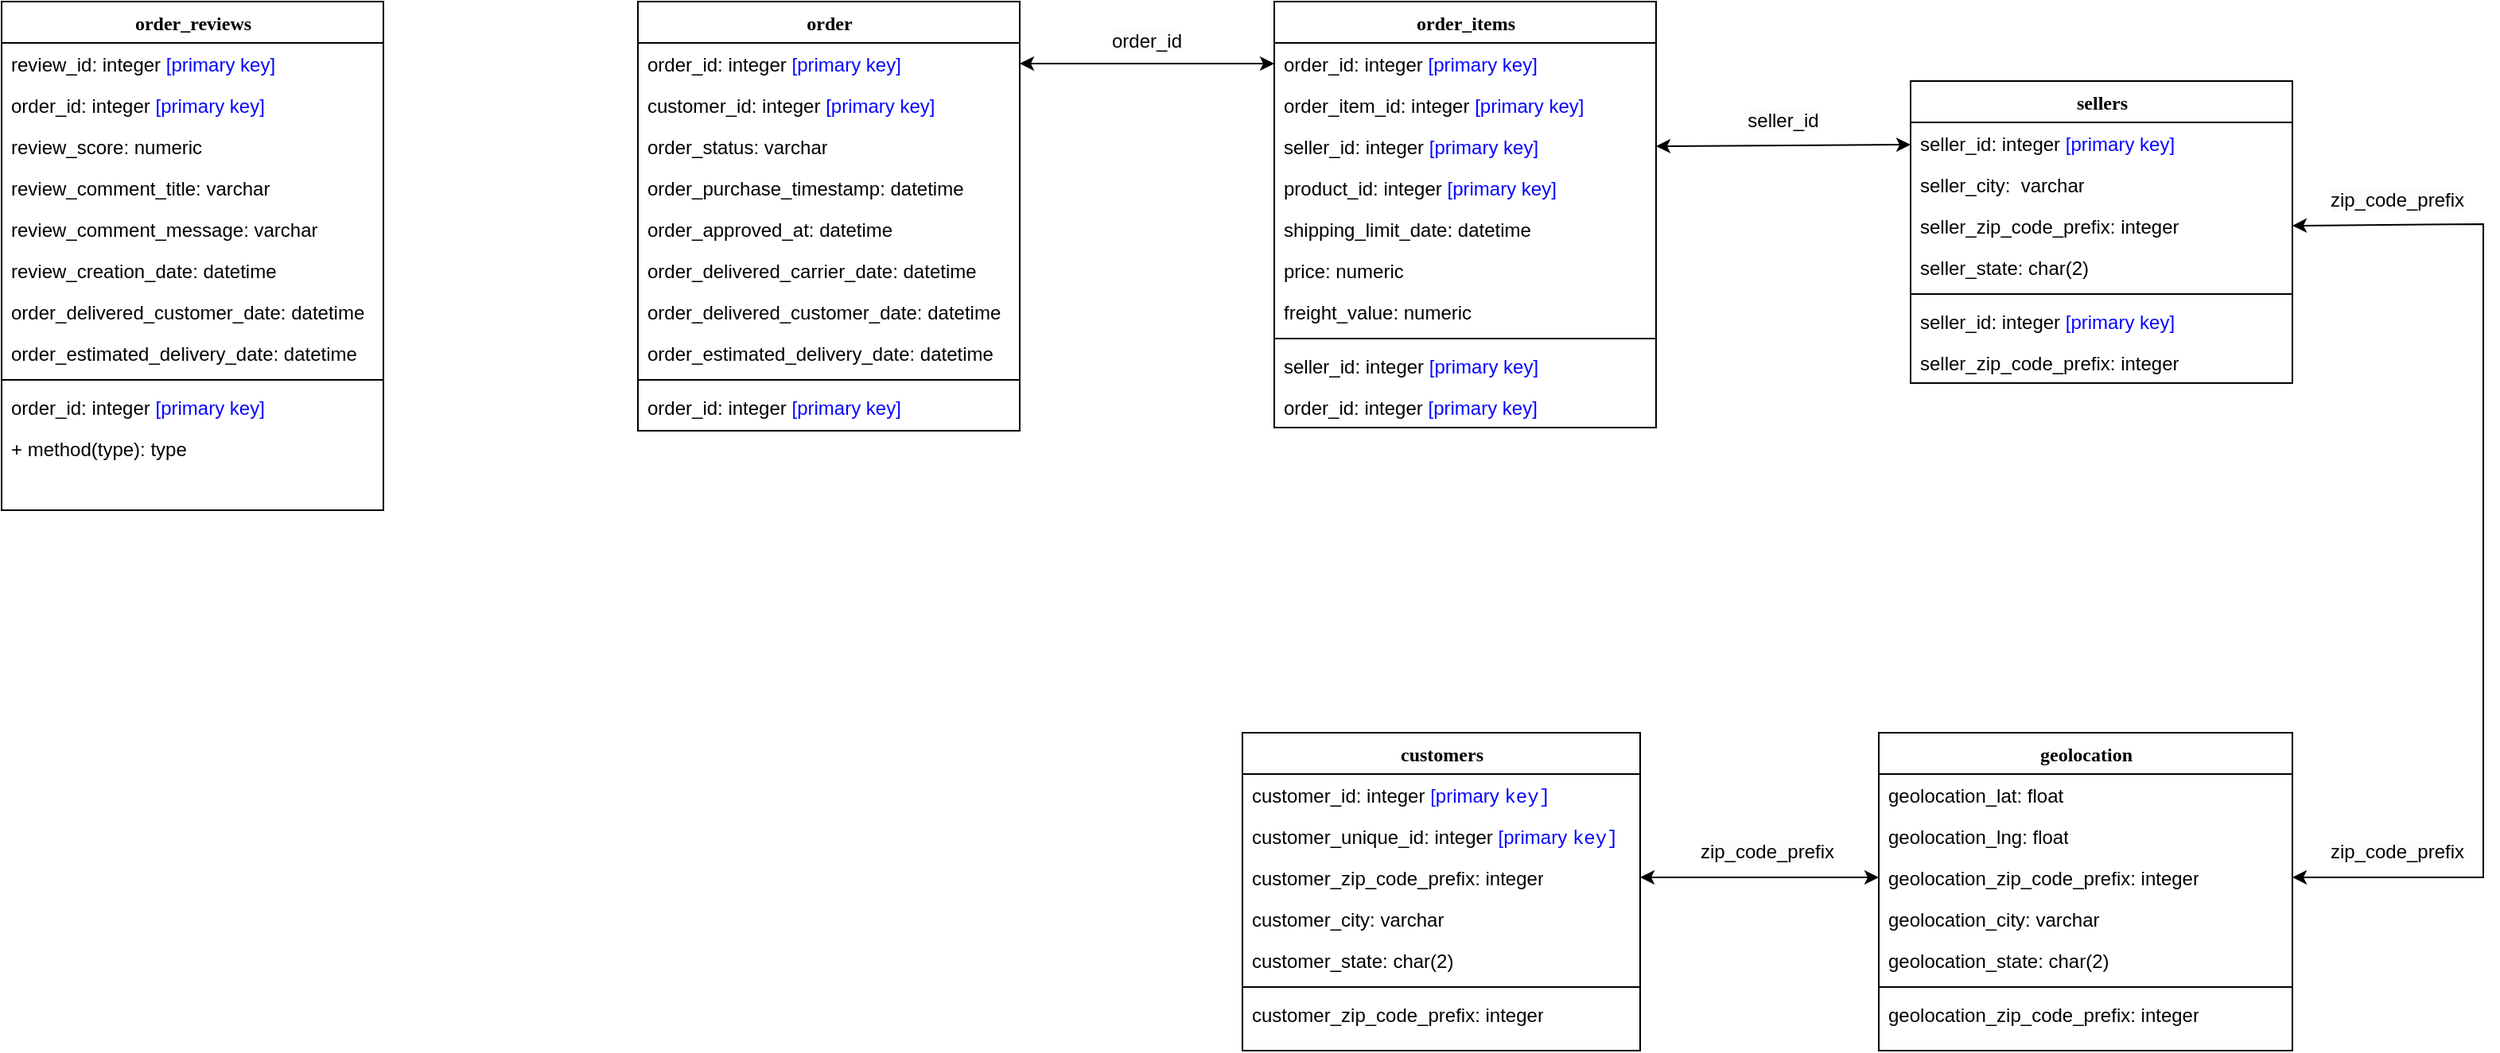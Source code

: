 <mxfile version="21.3.0" type="github">
  <diagram name="Page-1" id="9f46799a-70d6-7492-0946-bef42562c5a5">
    <mxGraphModel dx="2693" dy="884" grid="1" gridSize="10" guides="1" tooltips="1" connect="1" arrows="1" fold="1" page="1" pageScale="1" pageWidth="1100" pageHeight="850" background="none" math="0" shadow="0">
      <root>
        <mxCell id="0" />
        <mxCell id="1" parent="0" />
        <mxCell id="78961159f06e98e8-17" value="customers" style="swimlane;html=1;fontStyle=1;align=center;verticalAlign=top;childLayout=stackLayout;horizontal=1;startSize=26;horizontalStack=0;resizeParent=1;resizeLast=0;collapsible=1;marginBottom=0;swimlaneFillColor=#ffffff;rounded=0;shadow=0;comic=0;labelBackgroundColor=none;strokeWidth=1;fillColor=none;fontFamily=Verdana;fontSize=12" parent="1" vertex="1">
          <mxGeometry x="460" y="590" width="250" height="200" as="geometry" />
        </mxCell>
        <mxCell id="78961159f06e98e8-21" value="customer_id: integer&amp;nbsp;&lt;font color=&quot;#0505ff&quot;&gt;[primary &lt;span style=&quot;font-family: Menlo, Monaco, &amp;quot;Courier New&amp;quot;, monospace;&quot;&gt;key]&lt;/span&gt;&lt;span style=&quot;background-color: rgb(30, 30, 30); font-family: Menlo, Monaco, &amp;quot;Courier New&amp;quot;, monospace;&quot;&gt;&lt;br&gt;&lt;/span&gt;&lt;/font&gt;" style="text;html=1;strokeColor=none;fillColor=none;align=left;verticalAlign=top;spacingLeft=4;spacingRight=4;whiteSpace=wrap;overflow=hidden;rotatable=0;points=[[0,0.5],[1,0.5]];portConstraint=eastwest;" parent="78961159f06e98e8-17" vertex="1">
          <mxGeometry y="26" width="250" height="26" as="geometry" />
        </mxCell>
        <mxCell id="78961159f06e98e8-23" value="customer_unique_id: integer&amp;nbsp;&lt;font color=&quot;#0505ff&quot;&gt;[primary&amp;nbsp;&lt;span style=&quot;border-color: var(--border-color); font-family: Menlo, Monaco, &amp;quot;Courier New&amp;quot;, monospace;&quot;&gt;key]&lt;/span&gt;&lt;/font&gt;" style="text;html=1;strokeColor=none;fillColor=none;align=left;verticalAlign=top;spacingLeft=4;spacingRight=4;whiteSpace=wrap;overflow=hidden;rotatable=0;points=[[0,0.5],[1,0.5]];portConstraint=eastwest;" parent="78961159f06e98e8-17" vertex="1">
          <mxGeometry y="52" width="250" height="26" as="geometry" />
        </mxCell>
        <mxCell id="78961159f06e98e8-25" value="customer_zip_code_prefix:&amp;nbsp;integer" style="text;html=1;strokeColor=none;fillColor=none;align=left;verticalAlign=top;spacingLeft=4;spacingRight=4;whiteSpace=wrap;overflow=hidden;rotatable=0;points=[[0,0.5],[1,0.5]];portConstraint=eastwest;" parent="78961159f06e98e8-17" vertex="1">
          <mxGeometry y="78" width="250" height="26" as="geometry" />
        </mxCell>
        <mxCell id="78961159f06e98e8-26" value="customer_city: varchar" style="text;html=1;strokeColor=none;fillColor=none;align=left;verticalAlign=top;spacingLeft=4;spacingRight=4;whiteSpace=wrap;overflow=hidden;rotatable=0;points=[[0,0.5],[1,0.5]];portConstraint=eastwest;" parent="78961159f06e98e8-17" vertex="1">
          <mxGeometry y="104" width="250" height="26" as="geometry" />
        </mxCell>
        <mxCell id="n97Lj3cGQmO_wWhj-8CO-1" value="customer_state: char(2)" style="text;html=1;strokeColor=none;fillColor=none;align=left;verticalAlign=top;spacingLeft=4;spacingRight=4;whiteSpace=wrap;overflow=hidden;rotatable=0;points=[[0,0.5],[1,0.5]];portConstraint=eastwest;" vertex="1" parent="78961159f06e98e8-17">
          <mxGeometry y="130" width="250" height="26" as="geometry" />
        </mxCell>
        <mxCell id="78961159f06e98e8-19" value="" style="line;html=1;strokeWidth=1;fillColor=none;align=left;verticalAlign=middle;spacingTop=-1;spacingLeft=3;spacingRight=3;rotatable=0;labelPosition=right;points=[];portConstraint=eastwest;" parent="78961159f06e98e8-17" vertex="1">
          <mxGeometry y="156" width="250" height="8" as="geometry" />
        </mxCell>
        <mxCell id="78961159f06e98e8-20" value="customer_zip_code_prefix:&amp;nbsp;integer" style="text;html=1;strokeColor=none;fillColor=none;align=left;verticalAlign=top;spacingLeft=4;spacingRight=4;whiteSpace=wrap;overflow=hidden;rotatable=0;points=[[0,0.5],[1,0.5]];portConstraint=eastwest;" parent="78961159f06e98e8-17" vertex="1">
          <mxGeometry y="164" width="250" height="26" as="geometry" />
        </mxCell>
        <mxCell id="78961159f06e98e8-30" value="geolocation" style="swimlane;html=1;fontStyle=1;align=center;verticalAlign=top;childLayout=stackLayout;horizontal=1;startSize=26;horizontalStack=0;resizeParent=1;resizeLast=0;collapsible=1;marginBottom=0;swimlaneFillColor=#ffffff;rounded=0;shadow=0;comic=0;labelBackgroundColor=none;strokeWidth=1;fillColor=none;fontFamily=Verdana;fontSize=12" parent="1" vertex="1">
          <mxGeometry x="860" y="590" width="260" height="200" as="geometry" />
        </mxCell>
        <mxCell id="78961159f06e98e8-32" value="geolocation_lat: float" style="text;html=1;strokeColor=none;fillColor=none;align=left;verticalAlign=top;spacingLeft=4;spacingRight=4;whiteSpace=wrap;overflow=hidden;rotatable=0;points=[[0,0.5],[1,0.5]];portConstraint=eastwest;" parent="78961159f06e98e8-30" vertex="1">
          <mxGeometry y="26" width="260" height="26" as="geometry" />
        </mxCell>
        <mxCell id="78961159f06e98e8-33" value="geolocation_lng: float" style="text;html=1;strokeColor=none;fillColor=none;align=left;verticalAlign=top;spacingLeft=4;spacingRight=4;whiteSpace=wrap;overflow=hidden;rotatable=0;points=[[0,0.5],[1,0.5]];portConstraint=eastwest;" parent="78961159f06e98e8-30" vertex="1">
          <mxGeometry y="52" width="260" height="26" as="geometry" />
        </mxCell>
        <mxCell id="78961159f06e98e8-31" value="geolocation_zip_code_prefix: integer" style="text;html=1;strokeColor=none;fillColor=none;align=left;verticalAlign=top;spacingLeft=4;spacingRight=4;whiteSpace=wrap;overflow=hidden;rotatable=0;points=[[0,0.5],[1,0.5]];portConstraint=eastwest;" parent="78961159f06e98e8-30" vertex="1">
          <mxGeometry y="78" width="260" height="26" as="geometry" />
        </mxCell>
        <mxCell id="78961159f06e98e8-34" value="geolocation_city: varchar" style="text;html=1;strokeColor=none;fillColor=none;align=left;verticalAlign=top;spacingLeft=4;spacingRight=4;whiteSpace=wrap;overflow=hidden;rotatable=0;points=[[0,0.5],[1,0.5]];portConstraint=eastwest;" parent="78961159f06e98e8-30" vertex="1">
          <mxGeometry y="104" width="260" height="26" as="geometry" />
        </mxCell>
        <mxCell id="78961159f06e98e8-36" value="geolocation_state: char(2)" style="text;html=1;strokeColor=none;fillColor=none;align=left;verticalAlign=top;spacingLeft=4;spacingRight=4;whiteSpace=wrap;overflow=hidden;rotatable=0;points=[[0,0.5],[1,0.5]];portConstraint=eastwest;" parent="78961159f06e98e8-30" vertex="1">
          <mxGeometry y="130" width="260" height="26" as="geometry" />
        </mxCell>
        <mxCell id="78961159f06e98e8-38" value="" style="line;html=1;strokeWidth=1;fillColor=none;align=left;verticalAlign=middle;spacingTop=-1;spacingLeft=3;spacingRight=3;rotatable=0;labelPosition=right;points=[];portConstraint=eastwest;" parent="78961159f06e98e8-30" vertex="1">
          <mxGeometry y="156" width="260" height="8" as="geometry" />
        </mxCell>
        <mxCell id="n97Lj3cGQmO_wWhj-8CO-23" value="geolocation_zip_code_prefix: integer" style="text;html=1;strokeColor=none;fillColor=none;align=left;verticalAlign=top;spacingLeft=4;spacingRight=4;whiteSpace=wrap;overflow=hidden;rotatable=0;points=[[0,0.5],[1,0.5]];portConstraint=eastwest;" vertex="1" parent="78961159f06e98e8-30">
          <mxGeometry y="164" width="260" height="26" as="geometry" />
        </mxCell>
        <mxCell id="78961159f06e98e8-43" value="order_items" style="swimlane;html=1;fontStyle=1;align=center;verticalAlign=top;childLayout=stackLayout;horizontal=1;startSize=26;horizontalStack=0;resizeParent=1;resizeLast=0;collapsible=1;marginBottom=0;swimlaneFillColor=#ffffff;rounded=0;shadow=0;comic=0;labelBackgroundColor=none;strokeWidth=1;fillColor=none;fontFamily=Verdana;fontSize=12" parent="1" vertex="1">
          <mxGeometry x="480" y="130" width="240" height="268" as="geometry" />
        </mxCell>
        <mxCell id="78961159f06e98e8-44" value="order_id: integer&amp;nbsp;&lt;font style=&quot;border-color: var(--border-color);&quot; color=&quot;#0505ff&quot;&gt;[primary&amp;nbsp;key]&lt;/font&gt;" style="text;html=1;strokeColor=none;fillColor=none;align=left;verticalAlign=top;spacingLeft=4;spacingRight=4;whiteSpace=wrap;overflow=hidden;rotatable=0;points=[[0,0.5],[1,0.5]];portConstraint=eastwest;" parent="78961159f06e98e8-43" vertex="1">
          <mxGeometry y="26" width="240" height="26" as="geometry" />
        </mxCell>
        <mxCell id="78961159f06e98e8-45" value="order_item_id: integer&amp;nbsp;&lt;font style=&quot;border-color: var(--border-color);&quot; color=&quot;#0505ff&quot;&gt;[primary&amp;nbsp;key]&lt;/font&gt;" style="text;html=1;strokeColor=none;fillColor=none;align=left;verticalAlign=top;spacingLeft=4;spacingRight=4;whiteSpace=wrap;overflow=hidden;rotatable=0;points=[[0,0.5],[1,0.5]];portConstraint=eastwest;" parent="78961159f06e98e8-43" vertex="1">
          <mxGeometry y="52" width="240" height="26" as="geometry" />
        </mxCell>
        <mxCell id="78961159f06e98e8-50" value="seller_id: integer&amp;nbsp;&lt;font style=&quot;border-color: var(--border-color);&quot; color=&quot;#0505ff&quot;&gt;[primary&amp;nbsp;key]&lt;/font&gt;&lt;br&gt;&amp;nbsp;" style="text;html=1;strokeColor=none;fillColor=none;align=left;verticalAlign=top;spacingLeft=4;spacingRight=4;whiteSpace=wrap;overflow=hidden;rotatable=0;points=[[0,0.5],[1,0.5]];portConstraint=eastwest;" parent="78961159f06e98e8-43" vertex="1">
          <mxGeometry y="78" width="240" height="26" as="geometry" />
        </mxCell>
        <mxCell id="78961159f06e98e8-49" value="product_id: integer&amp;nbsp;&lt;font style=&quot;border-color: var(--border-color);&quot; color=&quot;#0505ff&quot;&gt;[primary&amp;nbsp;key]&lt;/font&gt;" style="text;html=1;strokeColor=none;fillColor=none;align=left;verticalAlign=top;spacingLeft=4;spacingRight=4;whiteSpace=wrap;overflow=hidden;rotatable=0;points=[[0,0.5],[1,0.5]];portConstraint=eastwest;" parent="78961159f06e98e8-43" vertex="1">
          <mxGeometry y="104" width="240" height="26" as="geometry" />
        </mxCell>
        <mxCell id="n97Lj3cGQmO_wWhj-8CO-5" value="shipping_limit_date: datetime" style="text;html=1;strokeColor=none;fillColor=none;align=left;verticalAlign=top;spacingLeft=4;spacingRight=4;whiteSpace=wrap;overflow=hidden;rotatable=0;points=[[0,0.5],[1,0.5]];portConstraint=eastwest;" vertex="1" parent="78961159f06e98e8-43">
          <mxGeometry y="130" width="240" height="26" as="geometry" />
        </mxCell>
        <mxCell id="n97Lj3cGQmO_wWhj-8CO-4" value="price: numeric" style="text;html=1;strokeColor=none;fillColor=none;align=left;verticalAlign=top;spacingLeft=4;spacingRight=4;whiteSpace=wrap;overflow=hidden;rotatable=0;points=[[0,0.5],[1,0.5]];portConstraint=eastwest;" vertex="1" parent="78961159f06e98e8-43">
          <mxGeometry y="156" width="240" height="26" as="geometry" />
        </mxCell>
        <mxCell id="n97Lj3cGQmO_wWhj-8CO-6" value="freight_value: numeric" style="text;html=1;strokeColor=none;fillColor=none;align=left;verticalAlign=top;spacingLeft=4;spacingRight=4;whiteSpace=wrap;overflow=hidden;rotatable=0;points=[[0,0.5],[1,0.5]];portConstraint=eastwest;" vertex="1" parent="78961159f06e98e8-43">
          <mxGeometry y="182" width="240" height="26" as="geometry" />
        </mxCell>
        <mxCell id="78961159f06e98e8-51" value="" style="line;html=1;strokeWidth=1;fillColor=none;align=left;verticalAlign=middle;spacingTop=-1;spacingLeft=3;spacingRight=3;rotatable=0;labelPosition=right;points=[];portConstraint=eastwest;" parent="78961159f06e98e8-43" vertex="1">
          <mxGeometry y="208" width="240" height="8" as="geometry" />
        </mxCell>
        <mxCell id="n97Lj3cGQmO_wWhj-8CO-39" value="seller_id: integer&amp;nbsp;&lt;font style=&quot;border-color: var(--border-color);&quot; color=&quot;#0505ff&quot;&gt;[primary&amp;nbsp;key]&lt;/font&gt;&lt;br&gt;&amp;nbsp;" style="text;html=1;strokeColor=none;fillColor=none;align=left;verticalAlign=top;spacingLeft=4;spacingRight=4;whiteSpace=wrap;overflow=hidden;rotatable=0;points=[[0,0.5],[1,0.5]];portConstraint=eastwest;" vertex="1" parent="78961159f06e98e8-43">
          <mxGeometry y="216" width="240" height="26" as="geometry" />
        </mxCell>
        <mxCell id="n97Lj3cGQmO_wWhj-8CO-62" value="order_id: integer&amp;nbsp;&lt;font style=&quot;border-color: var(--border-color);&quot; color=&quot;#0505ff&quot;&gt;[primary&amp;nbsp;key]&lt;/font&gt;" style="text;html=1;strokeColor=none;fillColor=none;align=left;verticalAlign=top;spacingLeft=4;spacingRight=4;whiteSpace=wrap;overflow=hidden;rotatable=0;points=[[0,0.5],[1,0.5]];portConstraint=eastwest;" vertex="1" parent="78961159f06e98e8-43">
          <mxGeometry y="242" width="240" height="26" as="geometry" />
        </mxCell>
        <mxCell id="n97Lj3cGQmO_wWhj-8CO-10" value="" style="endArrow=classic;startArrow=classic;html=1;rounded=0;entryX=0;entryY=0.5;entryDx=0;entryDy=0;exitX=1;exitY=0.5;exitDx=0;exitDy=0;" edge="1" parent="1" source="78961159f06e98e8-25" target="78961159f06e98e8-31">
          <mxGeometry width="50" height="50" relative="1" as="geometry">
            <mxPoint x="710" y="720" as="sourcePoint" />
            <mxPoint x="760" y="670" as="targetPoint" />
          </mxGeometry>
        </mxCell>
        <mxCell id="n97Lj3cGQmO_wWhj-8CO-11" value="&lt;meta charset=&quot;utf-8&quot;&gt;&lt;span style=&quot;color: rgb(0, 0, 0); font-family: Helvetica; font-size: 12px; font-style: normal; font-variant-ligatures: normal; font-variant-caps: normal; font-weight: 400; letter-spacing: normal; orphans: 2; text-align: left; text-indent: 0px; text-transform: none; widows: 2; word-spacing: 0px; -webkit-text-stroke-width: 0px; background-color: rgb(251, 251, 251); text-decoration-thickness: initial; text-decoration-style: initial; text-decoration-color: initial; float: none; display: inline !important;&quot;&gt;zip_code_prefix&lt;/span&gt;" style="text;html=1;strokeColor=none;fillColor=none;align=center;verticalAlign=middle;whiteSpace=wrap;rounded=0;" vertex="1" parent="1">
          <mxGeometry x="760" y="650" width="60" height="30" as="geometry" />
        </mxCell>
        <mxCell id="n97Lj3cGQmO_wWhj-8CO-12" value="sellers" style="swimlane;html=1;fontStyle=1;align=center;verticalAlign=top;childLayout=stackLayout;horizontal=1;startSize=26;horizontalStack=0;resizeParent=1;resizeLast=0;collapsible=1;marginBottom=0;swimlaneFillColor=#ffffff;rounded=0;shadow=0;comic=0;labelBackgroundColor=none;strokeWidth=1;fillColor=none;fontFamily=Verdana;fontSize=12" vertex="1" parent="1">
          <mxGeometry x="880" y="180" width="240" height="190" as="geometry" />
        </mxCell>
        <mxCell id="n97Lj3cGQmO_wWhj-8CO-13" value="seller_id: integer&amp;nbsp;&lt;font style=&quot;border-color: var(--border-color);&quot; color=&quot;#0505ff&quot;&gt;[primary&amp;nbsp;key]&lt;/font&gt;" style="text;html=1;strokeColor=none;fillColor=none;align=left;verticalAlign=top;spacingLeft=4;spacingRight=4;whiteSpace=wrap;overflow=hidden;rotatable=0;points=[[0,0.5],[1,0.5]];portConstraint=eastwest;" vertex="1" parent="n97Lj3cGQmO_wWhj-8CO-12">
          <mxGeometry y="26" width="240" height="26" as="geometry" />
        </mxCell>
        <mxCell id="n97Lj3cGQmO_wWhj-8CO-15" value="seller_city:&amp;nbsp; varchar" style="text;html=1;strokeColor=none;fillColor=none;align=left;verticalAlign=top;spacingLeft=4;spacingRight=4;whiteSpace=wrap;overflow=hidden;rotatable=0;points=[[0,0.5],[1,0.5]];portConstraint=eastwest;" vertex="1" parent="n97Lj3cGQmO_wWhj-8CO-12">
          <mxGeometry y="52" width="240" height="26" as="geometry" />
        </mxCell>
        <mxCell id="n97Lj3cGQmO_wWhj-8CO-14" value="seller_zip_code_prefix: integer" style="text;html=1;strokeColor=none;fillColor=none;align=left;verticalAlign=top;spacingLeft=4;spacingRight=4;whiteSpace=wrap;overflow=hidden;rotatable=0;points=[[0,0.5],[1,0.5]];portConstraint=eastwest;" vertex="1" parent="n97Lj3cGQmO_wWhj-8CO-12">
          <mxGeometry y="78" width="240" height="26" as="geometry" />
        </mxCell>
        <mxCell id="n97Lj3cGQmO_wWhj-8CO-16" value="seller_state: char(2)" style="text;html=1;strokeColor=none;fillColor=none;align=left;verticalAlign=top;spacingLeft=4;spacingRight=4;whiteSpace=wrap;overflow=hidden;rotatable=0;points=[[0,0.5],[1,0.5]];portConstraint=eastwest;" vertex="1" parent="n97Lj3cGQmO_wWhj-8CO-12">
          <mxGeometry y="104" width="240" height="26" as="geometry" />
        </mxCell>
        <mxCell id="n97Lj3cGQmO_wWhj-8CO-20" value="" style="line;html=1;strokeWidth=1;fillColor=none;align=left;verticalAlign=middle;spacingTop=-1;spacingLeft=3;spacingRight=3;rotatable=0;labelPosition=right;points=[];portConstraint=eastwest;" vertex="1" parent="n97Lj3cGQmO_wWhj-8CO-12">
          <mxGeometry y="130" width="240" height="8" as="geometry" />
        </mxCell>
        <mxCell id="n97Lj3cGQmO_wWhj-8CO-42" value="seller_id: integer&amp;nbsp;&lt;font style=&quot;border-color: var(--border-color);&quot; color=&quot;#0505ff&quot;&gt;[primary&amp;nbsp;key]&lt;/font&gt;" style="text;html=1;strokeColor=none;fillColor=none;align=left;verticalAlign=top;spacingLeft=4;spacingRight=4;whiteSpace=wrap;overflow=hidden;rotatable=0;points=[[0,0.5],[1,0.5]];portConstraint=eastwest;" vertex="1" parent="n97Lj3cGQmO_wWhj-8CO-12">
          <mxGeometry y="138" width="240" height="26" as="geometry" />
        </mxCell>
        <mxCell id="n97Lj3cGQmO_wWhj-8CO-24" value="seller_zip_code_prefix: integer" style="text;html=1;strokeColor=none;fillColor=none;align=left;verticalAlign=top;spacingLeft=4;spacingRight=4;whiteSpace=wrap;overflow=hidden;rotatable=0;points=[[0,0.5],[1,0.5]];portConstraint=eastwest;" vertex="1" parent="n97Lj3cGQmO_wWhj-8CO-12">
          <mxGeometry y="164" width="240" height="26" as="geometry" />
        </mxCell>
        <mxCell id="n97Lj3cGQmO_wWhj-8CO-25" value="" style="endArrow=classic;startArrow=classic;html=1;rounded=0;entryX=1;entryY=0.5;entryDx=0;entryDy=0;exitX=1;exitY=0.5;exitDx=0;exitDy=0;" edge="1" parent="1" source="n97Lj3cGQmO_wWhj-8CO-14" target="78961159f06e98e8-31">
          <mxGeometry width="50" height="50" relative="1" as="geometry">
            <mxPoint x="880" y="460" as="sourcePoint" />
            <mxPoint x="1030" y="460" as="targetPoint" />
            <Array as="points">
              <mxPoint x="1240" y="270" />
              <mxPoint x="1240" y="681" />
            </Array>
          </mxGeometry>
        </mxCell>
        <mxCell id="n97Lj3cGQmO_wWhj-8CO-26" value="&lt;meta charset=&quot;utf-8&quot;&gt;&lt;span style=&quot;color: rgb(0, 0, 0); font-family: Helvetica; font-size: 12px; font-style: normal; font-variant-ligatures: normal; font-variant-caps: normal; font-weight: 400; letter-spacing: normal; orphans: 2; text-align: left; text-indent: 0px; text-transform: none; widows: 2; word-spacing: 0px; -webkit-text-stroke-width: 0px; background-color: rgb(251, 251, 251); text-decoration-thickness: initial; text-decoration-style: initial; text-decoration-color: initial; float: none; display: inline !important;&quot;&gt;zip_code_prefix&lt;/span&gt;" style="text;html=1;strokeColor=none;fillColor=none;align=center;verticalAlign=middle;whiteSpace=wrap;rounded=0;" vertex="1" parent="1">
          <mxGeometry x="1156" y="240" width="60" height="30" as="geometry" />
        </mxCell>
        <mxCell id="n97Lj3cGQmO_wWhj-8CO-27" value="&lt;meta charset=&quot;utf-8&quot;&gt;&lt;span style=&quot;color: rgb(0, 0, 0); font-family: Helvetica; font-size: 12px; font-style: normal; font-variant-ligatures: normal; font-variant-caps: normal; font-weight: 400; letter-spacing: normal; orphans: 2; text-align: left; text-indent: 0px; text-transform: none; widows: 2; word-spacing: 0px; -webkit-text-stroke-width: 0px; background-color: rgb(251, 251, 251); text-decoration-thickness: initial; text-decoration-style: initial; text-decoration-color: initial; float: none; display: inline !important;&quot;&gt;zip_code_prefix&lt;/span&gt;" style="text;html=1;strokeColor=none;fillColor=none;align=center;verticalAlign=middle;whiteSpace=wrap;rounded=0;" vertex="1" parent="1">
          <mxGeometry x="1156" y="650" width="60" height="30" as="geometry" />
        </mxCell>
        <mxCell id="n97Lj3cGQmO_wWhj-8CO-28" value="order" style="swimlane;html=1;fontStyle=1;align=center;verticalAlign=top;childLayout=stackLayout;horizontal=1;startSize=26;horizontalStack=0;resizeParent=1;resizeLast=0;collapsible=1;marginBottom=0;swimlaneFillColor=#ffffff;rounded=0;shadow=0;comic=0;labelBackgroundColor=none;strokeWidth=1;fillColor=none;fontFamily=Verdana;fontSize=12" vertex="1" parent="1">
          <mxGeometry x="80" y="130" width="240" height="270" as="geometry" />
        </mxCell>
        <mxCell id="n97Lj3cGQmO_wWhj-8CO-29" value="order_id: integer&amp;nbsp;&lt;font style=&quot;border-color: var(--border-color);&quot; color=&quot;#0505ff&quot;&gt;[primary&amp;nbsp;key]&lt;/font&gt;" style="text;html=1;strokeColor=none;fillColor=none;align=left;verticalAlign=top;spacingLeft=4;spacingRight=4;whiteSpace=wrap;overflow=hidden;rotatable=0;points=[[0,0.5],[1,0.5]];portConstraint=eastwest;" vertex="1" parent="n97Lj3cGQmO_wWhj-8CO-28">
          <mxGeometry y="26" width="240" height="26" as="geometry" />
        </mxCell>
        <mxCell id="n97Lj3cGQmO_wWhj-8CO-30" value="customer_id: integer&amp;nbsp;&lt;font style=&quot;border-color: var(--border-color);&quot; color=&quot;#0505ff&quot;&gt;[primary&amp;nbsp;key]&lt;/font&gt;" style="text;html=1;strokeColor=none;fillColor=none;align=left;verticalAlign=top;spacingLeft=4;spacingRight=4;whiteSpace=wrap;overflow=hidden;rotatable=0;points=[[0,0.5],[1,0.5]];portConstraint=eastwest;" vertex="1" parent="n97Lj3cGQmO_wWhj-8CO-28">
          <mxGeometry y="52" width="240" height="26" as="geometry" />
        </mxCell>
        <mxCell id="n97Lj3cGQmO_wWhj-8CO-31" value="order_status: varchar" style="text;html=1;strokeColor=none;fillColor=none;align=left;verticalAlign=top;spacingLeft=4;spacingRight=4;whiteSpace=wrap;overflow=hidden;rotatable=0;points=[[0,0.5],[1,0.5]];portConstraint=eastwest;" vertex="1" parent="n97Lj3cGQmO_wWhj-8CO-28">
          <mxGeometry y="78" width="240" height="26" as="geometry" />
        </mxCell>
        <mxCell id="n97Lj3cGQmO_wWhj-8CO-32" value="order_purchase_timestamp: datetime&lt;br&gt;&amp;nbsp;" style="text;html=1;strokeColor=none;fillColor=none;align=left;verticalAlign=top;spacingLeft=4;spacingRight=4;whiteSpace=wrap;overflow=hidden;rotatable=0;points=[[0,0.5],[1,0.5]];portConstraint=eastwest;" vertex="1" parent="n97Lj3cGQmO_wWhj-8CO-28">
          <mxGeometry y="104" width="240" height="26" as="geometry" />
        </mxCell>
        <mxCell id="n97Lj3cGQmO_wWhj-8CO-33" value="order_approved_at: datetime" style="text;html=1;strokeColor=none;fillColor=none;align=left;verticalAlign=top;spacingLeft=4;spacingRight=4;whiteSpace=wrap;overflow=hidden;rotatable=0;points=[[0,0.5],[1,0.5]];portConstraint=eastwest;" vertex="1" parent="n97Lj3cGQmO_wWhj-8CO-28">
          <mxGeometry y="130" width="240" height="26" as="geometry" />
        </mxCell>
        <mxCell id="n97Lj3cGQmO_wWhj-8CO-34" value="order_delivered_carrier_date: datetime" style="text;html=1;strokeColor=none;fillColor=none;align=left;verticalAlign=top;spacingLeft=4;spacingRight=4;whiteSpace=wrap;overflow=hidden;rotatable=0;points=[[0,0.5],[1,0.5]];portConstraint=eastwest;" vertex="1" parent="n97Lj3cGQmO_wWhj-8CO-28">
          <mxGeometry y="156" width="240" height="26" as="geometry" />
        </mxCell>
        <mxCell id="n97Lj3cGQmO_wWhj-8CO-35" value="order_delivered_customer_date: datetime" style="text;html=1;strokeColor=none;fillColor=none;align=left;verticalAlign=top;spacingLeft=4;spacingRight=4;whiteSpace=wrap;overflow=hidden;rotatable=0;points=[[0,0.5],[1,0.5]];portConstraint=eastwest;" vertex="1" parent="n97Lj3cGQmO_wWhj-8CO-28">
          <mxGeometry y="182" width="240" height="26" as="geometry" />
        </mxCell>
        <mxCell id="n97Lj3cGQmO_wWhj-8CO-43" value="order_estimated_delivery_date: datetime" style="text;html=1;strokeColor=none;fillColor=none;align=left;verticalAlign=top;spacingLeft=4;spacingRight=4;whiteSpace=wrap;overflow=hidden;rotatable=0;points=[[0,0.5],[1,0.5]];portConstraint=eastwest;" vertex="1" parent="n97Lj3cGQmO_wWhj-8CO-28">
          <mxGeometry y="208" width="240" height="26" as="geometry" />
        </mxCell>
        <mxCell id="n97Lj3cGQmO_wWhj-8CO-36" value="" style="line;html=1;strokeWidth=1;fillColor=none;align=left;verticalAlign=middle;spacingTop=-1;spacingLeft=3;spacingRight=3;rotatable=0;labelPosition=right;points=[];portConstraint=eastwest;" vertex="1" parent="n97Lj3cGQmO_wWhj-8CO-28">
          <mxGeometry y="234" width="240" height="8" as="geometry" />
        </mxCell>
        <mxCell id="n97Lj3cGQmO_wWhj-8CO-48" value="order_id: integer&amp;nbsp;&lt;font style=&quot;border-color: var(--border-color);&quot; color=&quot;#0505ff&quot;&gt;[primary&amp;nbsp;key]&lt;/font&gt;" style="text;html=1;strokeColor=none;fillColor=none;align=left;verticalAlign=top;spacingLeft=4;spacingRight=4;whiteSpace=wrap;overflow=hidden;rotatable=0;points=[[0,0.5],[1,0.5]];portConstraint=eastwest;" vertex="1" parent="n97Lj3cGQmO_wWhj-8CO-28">
          <mxGeometry y="242" width="240" height="26" as="geometry" />
        </mxCell>
        <mxCell id="n97Lj3cGQmO_wWhj-8CO-41" value="" style="endArrow=classic;startArrow=classic;html=1;rounded=0;entryX=0;entryY=0.5;entryDx=0;entryDy=0;exitX=1;exitY=0.5;exitDx=0;exitDy=0;" edge="1" parent="1" source="78961159f06e98e8-50">
          <mxGeometry width="50" height="50" relative="1" as="geometry">
            <mxPoint x="730" y="220" as="sourcePoint" />
            <mxPoint x="880" y="220" as="targetPoint" />
          </mxGeometry>
        </mxCell>
        <mxCell id="n97Lj3cGQmO_wWhj-8CO-45" value="" style="endArrow=classic;startArrow=classic;html=1;rounded=0;exitX=1;exitY=0.5;exitDx=0;exitDy=0;" edge="1" parent="1" source="n97Lj3cGQmO_wWhj-8CO-29" target="78961159f06e98e8-44">
          <mxGeometry width="50" height="50" relative="1" as="geometry">
            <mxPoint x="400" y="169" as="sourcePoint" />
            <mxPoint x="510" y="170" as="targetPoint" />
          </mxGeometry>
        </mxCell>
        <mxCell id="n97Lj3cGQmO_wWhj-8CO-46" value="&lt;span style=&quot;color: rgb(0, 0, 0); font-family: Helvetica; font-size: 12px; font-style: normal; font-variant-ligatures: normal; font-variant-caps: normal; font-weight: 400; letter-spacing: normal; orphans: 2; text-align: left; text-indent: 0px; text-transform: none; widows: 2; word-spacing: 0px; -webkit-text-stroke-width: 0px; background-color: rgb(251, 251, 251); text-decoration-thickness: initial; text-decoration-style: initial; text-decoration-color: initial; float: none; display: inline !important;&quot;&gt;seller_id&lt;/span&gt;" style="text;html=1;strokeColor=none;fillColor=none;align=center;verticalAlign=middle;whiteSpace=wrap;rounded=0;" vertex="1" parent="1">
          <mxGeometry x="770" y="190" width="60" height="30" as="geometry" />
        </mxCell>
        <mxCell id="n97Lj3cGQmO_wWhj-8CO-47" value="&lt;span style=&quot;color: rgb(0, 0, 0); font-family: Helvetica; font-size: 12px; font-style: normal; font-variant-ligatures: normal; font-variant-caps: normal; font-weight: 400; letter-spacing: normal; orphans: 2; text-align: left; text-indent: 0px; text-transform: none; widows: 2; word-spacing: 0px; -webkit-text-stroke-width: 0px; background-color: rgb(251, 251, 251); text-decoration-thickness: initial; text-decoration-style: initial; text-decoration-color: initial; float: none; display: inline !important;&quot;&gt;order_id&lt;/span&gt;" style="text;html=1;strokeColor=none;fillColor=none;align=center;verticalAlign=middle;whiteSpace=wrap;rounded=0;" vertex="1" parent="1">
          <mxGeometry x="370" y="140" width="60" height="30" as="geometry" />
        </mxCell>
        <mxCell id="n97Lj3cGQmO_wWhj-8CO-49" value="order_reviews" style="swimlane;html=1;fontStyle=1;align=center;verticalAlign=top;childLayout=stackLayout;horizontal=1;startSize=26;horizontalStack=0;resizeParent=1;resizeLast=0;collapsible=1;marginBottom=0;swimlaneFillColor=#ffffff;rounded=0;shadow=0;comic=0;labelBackgroundColor=none;strokeWidth=1;fillColor=none;fontFamily=Verdana;fontSize=12" vertex="1" parent="1">
          <mxGeometry x="-320" y="130" width="240" height="320" as="geometry" />
        </mxCell>
        <mxCell id="n97Lj3cGQmO_wWhj-8CO-50" value="review_id:&amp;nbsp;integer&amp;nbsp;&lt;font style=&quot;border-color: var(--border-color);&quot; color=&quot;#0505ff&quot;&gt;[primary&amp;nbsp;key]&lt;/font&gt;" style="text;html=1;strokeColor=none;fillColor=none;align=left;verticalAlign=top;spacingLeft=4;spacingRight=4;whiteSpace=wrap;overflow=hidden;rotatable=0;points=[[0,0.5],[1,0.5]];portConstraint=eastwest;" vertex="1" parent="n97Lj3cGQmO_wWhj-8CO-49">
          <mxGeometry y="26" width="240" height="26" as="geometry" />
        </mxCell>
        <mxCell id="n97Lj3cGQmO_wWhj-8CO-51" value="order_id: integer&amp;nbsp;&lt;font style=&quot;border-color: var(--border-color);&quot; color=&quot;#0505ff&quot;&gt;[primary&amp;nbsp;key]&lt;/font&gt;" style="text;html=1;strokeColor=none;fillColor=none;align=left;verticalAlign=top;spacingLeft=4;spacingRight=4;whiteSpace=wrap;overflow=hidden;rotatable=0;points=[[0,0.5],[1,0.5]];portConstraint=eastwest;" vertex="1" parent="n97Lj3cGQmO_wWhj-8CO-49">
          <mxGeometry y="52" width="240" height="26" as="geometry" />
        </mxCell>
        <mxCell id="n97Lj3cGQmO_wWhj-8CO-52" value="review_score: numeric" style="text;html=1;strokeColor=none;fillColor=none;align=left;verticalAlign=top;spacingLeft=4;spacingRight=4;whiteSpace=wrap;overflow=hidden;rotatable=0;points=[[0,0.5],[1,0.5]];portConstraint=eastwest;" vertex="1" parent="n97Lj3cGQmO_wWhj-8CO-49">
          <mxGeometry y="78" width="240" height="26" as="geometry" />
        </mxCell>
        <mxCell id="n97Lj3cGQmO_wWhj-8CO-53" value="review_comment_title: varchar&lt;br&gt;&amp;nbsp;" style="text;html=1;strokeColor=none;fillColor=none;align=left;verticalAlign=top;spacingLeft=4;spacingRight=4;whiteSpace=wrap;overflow=hidden;rotatable=0;points=[[0,0.5],[1,0.5]];portConstraint=eastwest;" vertex="1" parent="n97Lj3cGQmO_wWhj-8CO-49">
          <mxGeometry y="104" width="240" height="26" as="geometry" />
        </mxCell>
        <mxCell id="n97Lj3cGQmO_wWhj-8CO-54" value="review_comment_message: varchar" style="text;html=1;strokeColor=none;fillColor=none;align=left;verticalAlign=top;spacingLeft=4;spacingRight=4;whiteSpace=wrap;overflow=hidden;rotatable=0;points=[[0,0.5],[1,0.5]];portConstraint=eastwest;" vertex="1" parent="n97Lj3cGQmO_wWhj-8CO-49">
          <mxGeometry y="130" width="240" height="26" as="geometry" />
        </mxCell>
        <mxCell id="n97Lj3cGQmO_wWhj-8CO-55" value="review_creation_date: datetime" style="text;html=1;strokeColor=none;fillColor=none;align=left;verticalAlign=top;spacingLeft=4;spacingRight=4;whiteSpace=wrap;overflow=hidden;rotatable=0;points=[[0,0.5],[1,0.5]];portConstraint=eastwest;" vertex="1" parent="n97Lj3cGQmO_wWhj-8CO-49">
          <mxGeometry y="156" width="240" height="26" as="geometry" />
        </mxCell>
        <mxCell id="n97Lj3cGQmO_wWhj-8CO-56" value="order_delivered_customer_date: datetime" style="text;html=1;strokeColor=none;fillColor=none;align=left;verticalAlign=top;spacingLeft=4;spacingRight=4;whiteSpace=wrap;overflow=hidden;rotatable=0;points=[[0,0.5],[1,0.5]];portConstraint=eastwest;" vertex="1" parent="n97Lj3cGQmO_wWhj-8CO-49">
          <mxGeometry y="182" width="240" height="26" as="geometry" />
        </mxCell>
        <mxCell id="n97Lj3cGQmO_wWhj-8CO-57" value="order_estimated_delivery_date: datetime" style="text;html=1;strokeColor=none;fillColor=none;align=left;verticalAlign=top;spacingLeft=4;spacingRight=4;whiteSpace=wrap;overflow=hidden;rotatable=0;points=[[0,0.5],[1,0.5]];portConstraint=eastwest;" vertex="1" parent="n97Lj3cGQmO_wWhj-8CO-49">
          <mxGeometry y="208" width="240" height="26" as="geometry" />
        </mxCell>
        <mxCell id="n97Lj3cGQmO_wWhj-8CO-58" value="" style="line;html=1;strokeWidth=1;fillColor=none;align=left;verticalAlign=middle;spacingTop=-1;spacingLeft=3;spacingRight=3;rotatable=0;labelPosition=right;points=[];portConstraint=eastwest;" vertex="1" parent="n97Lj3cGQmO_wWhj-8CO-49">
          <mxGeometry y="234" width="240" height="8" as="geometry" />
        </mxCell>
        <mxCell id="n97Lj3cGQmO_wWhj-8CO-59" value="order_id: integer&amp;nbsp;&lt;font style=&quot;border-color: var(--border-color);&quot; color=&quot;#0505ff&quot;&gt;[primary&amp;nbsp;key]&lt;/font&gt;" style="text;html=1;strokeColor=none;fillColor=none;align=left;verticalAlign=top;spacingLeft=4;spacingRight=4;whiteSpace=wrap;overflow=hidden;rotatable=0;points=[[0,0.5],[1,0.5]];portConstraint=eastwest;" vertex="1" parent="n97Lj3cGQmO_wWhj-8CO-49">
          <mxGeometry y="242" width="240" height="26" as="geometry" />
        </mxCell>
        <mxCell id="n97Lj3cGQmO_wWhj-8CO-60" value="+ method(type): type" style="text;html=1;strokeColor=none;fillColor=none;align=left;verticalAlign=top;spacingLeft=4;spacingRight=4;whiteSpace=wrap;overflow=hidden;rotatable=0;points=[[0,0.5],[1,0.5]];portConstraint=eastwest;" vertex="1" parent="n97Lj3cGQmO_wWhj-8CO-49">
          <mxGeometry y="268" width="240" height="26" as="geometry" />
        </mxCell>
      </root>
    </mxGraphModel>
  </diagram>
</mxfile>
